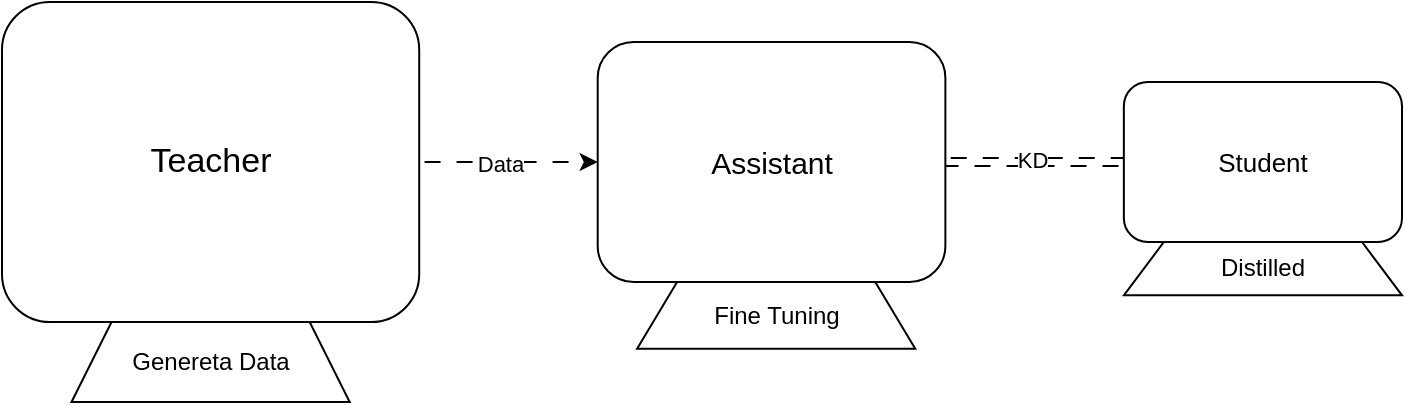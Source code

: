 <mxfile version="26.2.2">
  <diagram name="Page-1" id="XxMOmBSwZZJ_prwgY6ns">
    <mxGraphModel dx="1069" dy="455" grid="0" gridSize="10" guides="1" tooltips="1" connect="1" arrows="1" fold="1" page="1" pageScale="1" pageWidth="800" pageHeight="400" math="0" shadow="0">
      <root>
        <mxCell id="0" />
        <mxCell id="1" parent="0" />
        <mxCell id="aJ_hwZqGJBI6Ll-p4u7i-14" value="" style="group" vertex="1" connectable="0" parent="1">
          <mxGeometry x="50" y="100" width="700" height="200" as="geometry" />
        </mxCell>
        <mxCell id="aJ_hwZqGJBI6Ll-p4u7i-4" style="edgeStyle=orthogonalEdgeStyle;rounded=0;orthogonalLoop=1;jettySize=auto;html=1;flowAnimation=1;" edge="1" parent="aJ_hwZqGJBI6Ll-p4u7i-14" source="aJ_hwZqGJBI6Ll-p4u7i-1" target="aJ_hwZqGJBI6Ll-p4u7i-2">
          <mxGeometry relative="1" as="geometry" />
        </mxCell>
        <mxCell id="aJ_hwZqGJBI6Ll-p4u7i-7" value="Data" style="edgeLabel;html=1;align=center;verticalAlign=middle;resizable=0;points=[];" vertex="1" connectable="0" parent="aJ_hwZqGJBI6Ll-p4u7i-4">
          <mxGeometry x="-0.097" y="-1" relative="1" as="geometry">
            <mxPoint as="offset" />
          </mxGeometry>
        </mxCell>
        <mxCell id="aJ_hwZqGJBI6Ll-p4u7i-1" value="&lt;font style=&quot;font-size: 17px;&quot;&gt;Teacher&lt;/font&gt;" style="rounded=1;whiteSpace=wrap;html=1;" vertex="1" parent="aJ_hwZqGJBI6Ll-p4u7i-14">
          <mxGeometry width="208.609" height="160" as="geometry" />
        </mxCell>
        <mxCell id="aJ_hwZqGJBI6Ll-p4u7i-6" style="edgeStyle=orthogonalEdgeStyle;rounded=0;orthogonalLoop=1;jettySize=auto;html=1;shape=link;flowAnimation=1;" edge="1" parent="aJ_hwZqGJBI6Ll-p4u7i-14" source="aJ_hwZqGJBI6Ll-p4u7i-2" target="aJ_hwZqGJBI6Ll-p4u7i-3">
          <mxGeometry relative="1" as="geometry" />
        </mxCell>
        <mxCell id="aJ_hwZqGJBI6Ll-p4u7i-12" value="KD" style="edgeLabel;html=1;align=center;verticalAlign=middle;resizable=0;points=[];" vertex="1" connectable="0" parent="aJ_hwZqGJBI6Ll-p4u7i-6">
          <mxGeometry x="-0.028" y="1" relative="1" as="geometry">
            <mxPoint as="offset" />
          </mxGeometry>
        </mxCell>
        <mxCell id="aJ_hwZqGJBI6Ll-p4u7i-2" value="&lt;font style=&quot;font-size: 15px;&quot;&gt;Assistant&lt;/font&gt;" style="rounded=1;whiteSpace=wrap;html=1;" vertex="1" parent="aJ_hwZqGJBI6Ll-p4u7i-14">
          <mxGeometry x="297.848" y="20" width="173.841" height="120.0" as="geometry" />
        </mxCell>
        <mxCell id="aJ_hwZqGJBI6Ll-p4u7i-3" value="&lt;font style=&quot;font-size: 13px;&quot;&gt;Student&lt;/font&gt;" style="rounded=1;whiteSpace=wrap;html=1;" vertex="1" parent="aJ_hwZqGJBI6Ll-p4u7i-14">
          <mxGeometry x="560.927" y="40" width="139.073" height="80" as="geometry" />
        </mxCell>
        <mxCell id="aJ_hwZqGJBI6Ll-p4u7i-8" value="Genereta Data" style="shape=trapezoid;perimeter=trapezoidPerimeter;whiteSpace=wrap;html=1;fixedSize=1;" vertex="1" parent="aJ_hwZqGJBI6Ll-p4u7i-14">
          <mxGeometry x="34.768" y="160" width="139.073" height="40" as="geometry" />
        </mxCell>
        <mxCell id="aJ_hwZqGJBI6Ll-p4u7i-9" value="Fine Tuning" style="shape=trapezoid;perimeter=trapezoidPerimeter;whiteSpace=wrap;html=1;fixedSize=1;" vertex="1" parent="aJ_hwZqGJBI6Ll-p4u7i-14">
          <mxGeometry x="317.55" y="140" width="139.073" height="33.333" as="geometry" />
        </mxCell>
        <mxCell id="aJ_hwZqGJBI6Ll-p4u7i-13" value="Distilled" style="shape=trapezoid;perimeter=trapezoidPerimeter;whiteSpace=wrap;html=1;fixedSize=1;" vertex="1" parent="aJ_hwZqGJBI6Ll-p4u7i-14">
          <mxGeometry x="560.927" y="120.0" width="139.073" height="26.667" as="geometry" />
        </mxCell>
      </root>
    </mxGraphModel>
  </diagram>
</mxfile>
